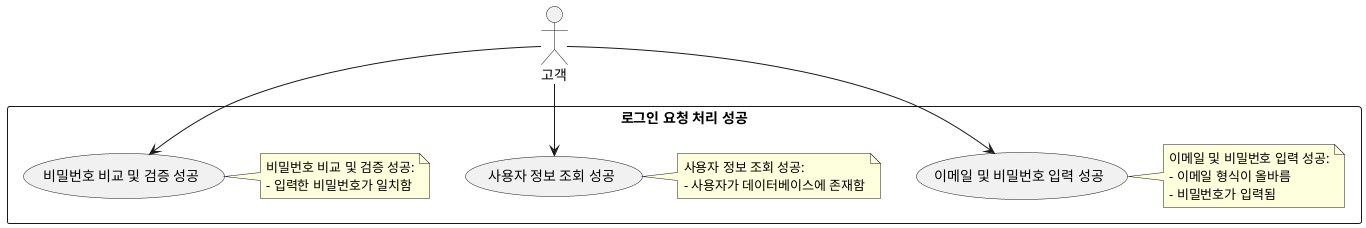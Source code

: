 @startuml
actor "고객" as Customer

rectangle "로그인 요청 처리 성공" {
  usecase "이메일 및 비밀번호 입력 성공" as UC1_1_success
  note right
  이메일 및 비밀번호 입력 성공:
  - 이메일 형식이 올바름
  - 비밀번호가 입력됨
  end note

  usecase "사용자 정보 조회 성공" as UC1_2_success
  note right
  사용자 정보 조회 성공:
  - 사용자가 데이터베이스에 존재함
  end note

  usecase "비밀번호 비교 및 검증 성공" as UC1_3_success
  note right
  비밀번호 비교 및 검증 성공:
  - 입력한 비밀번호가 일치함
  end note
}

Customer --> UC1_1_success
Customer --> UC1_2_success
Customer --> UC1_3_success
@enduml
